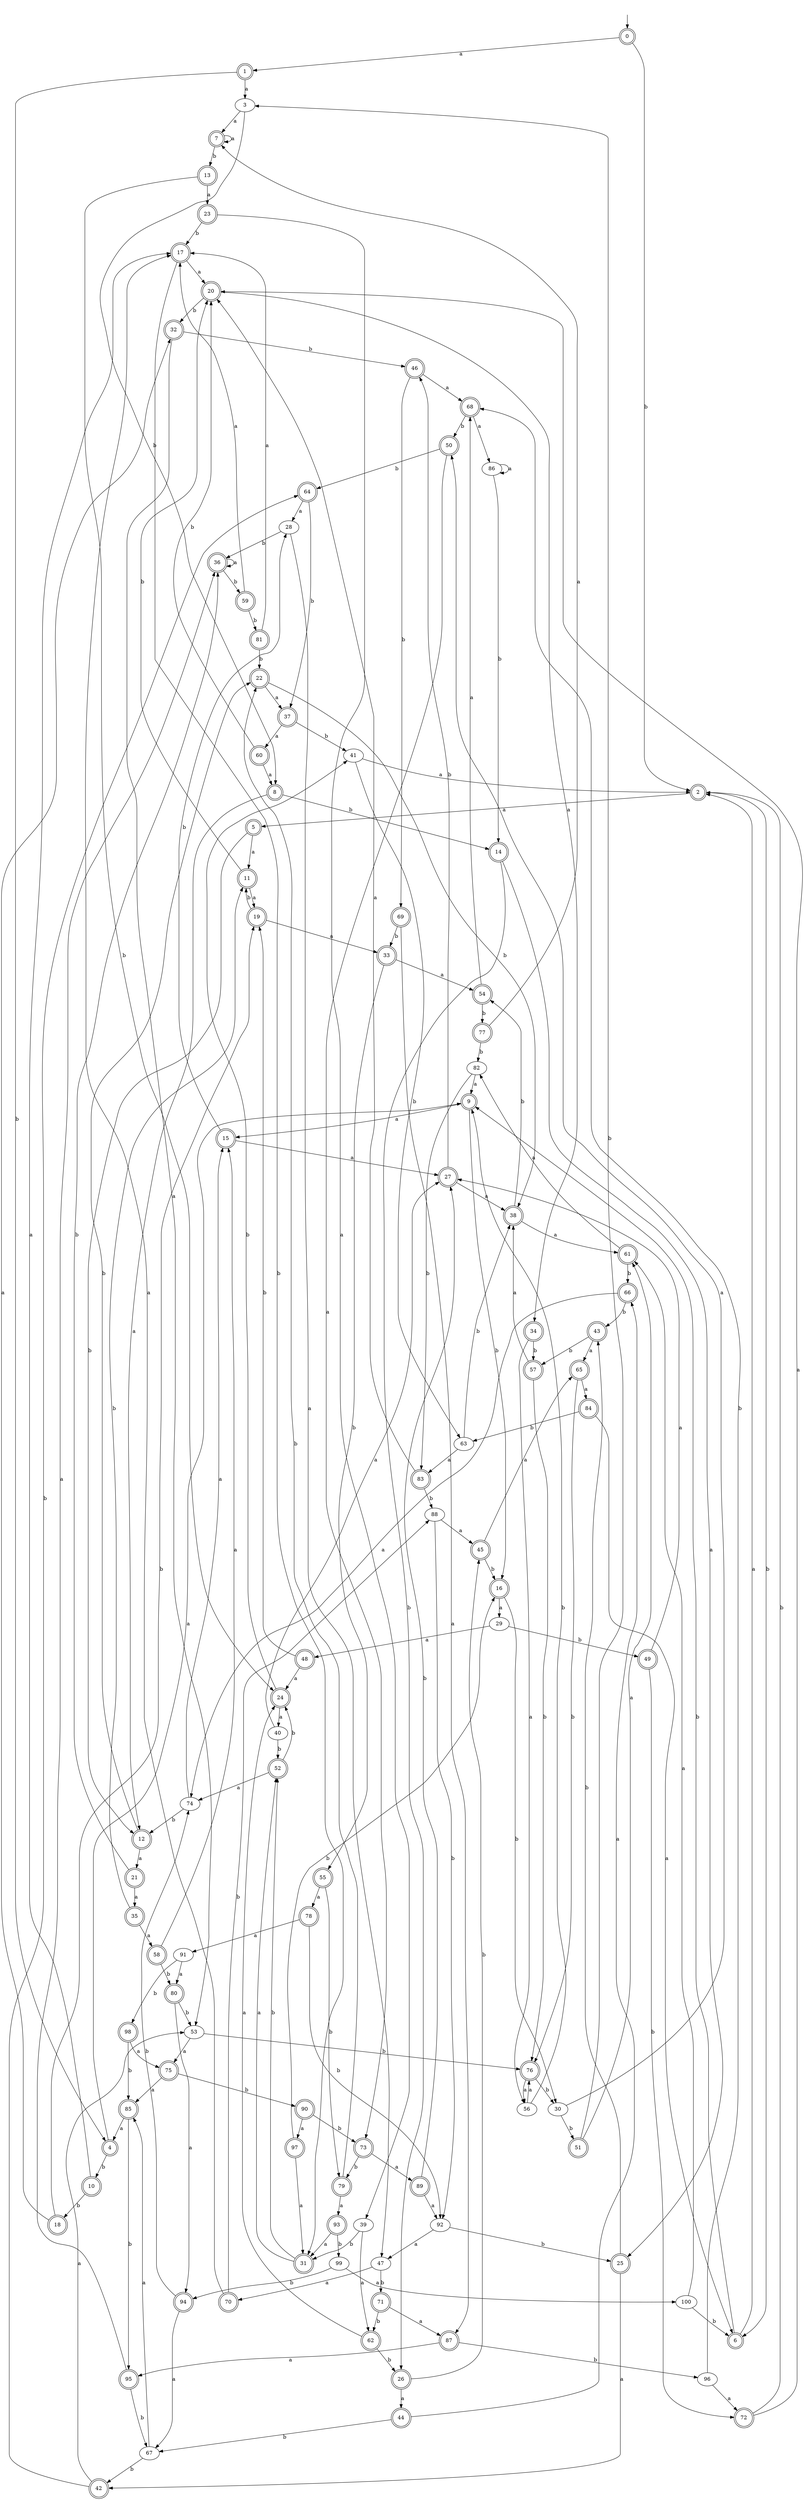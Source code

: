 digraph RandomDFA {
  __start0 [label="", shape=none];
  __start0 -> 0 [label=""];
  0 [shape=circle] [shape=doublecircle]
  0 -> 1 [label="a"]
  0 -> 2 [label="b"]
  1 [shape=doublecircle]
  1 -> 3 [label="a"]
  1 -> 4 [label="b"]
  2 [shape=doublecircle]
  2 -> 5 [label="a"]
  2 -> 6 [label="b"]
  3
  3 -> 7 [label="a"]
  3 -> 8 [label="b"]
  4 [shape=doublecircle]
  4 -> 9 [label="a"]
  4 -> 10 [label="b"]
  5 [shape=doublecircle]
  5 -> 11 [label="a"]
  5 -> 12 [label="b"]
  6 [shape=doublecircle]
  6 -> 2 [label="a"]
  6 -> 9 [label="b"]
  7 [shape=doublecircle]
  7 -> 7 [label="a"]
  7 -> 13 [label="b"]
  8 [shape=doublecircle]
  8 -> 12 [label="a"]
  8 -> 14 [label="b"]
  9 [shape=doublecircle]
  9 -> 15 [label="a"]
  9 -> 16 [label="b"]
  10 [shape=doublecircle]
  10 -> 17 [label="a"]
  10 -> 18 [label="b"]
  11 [shape=doublecircle]
  11 -> 19 [label="a"]
  11 -> 20 [label="b"]
  12 [shape=doublecircle]
  12 -> 21 [label="a"]
  12 -> 22 [label="b"]
  13 [shape=doublecircle]
  13 -> 23 [label="a"]
  13 -> 24 [label="b"]
  14 [shape=doublecircle]
  14 -> 25 [label="a"]
  14 -> 26 [label="b"]
  15 [shape=doublecircle]
  15 -> 27 [label="a"]
  15 -> 28 [label="b"]
  16 [shape=doublecircle]
  16 -> 29 [label="a"]
  16 -> 30 [label="b"]
  17 [shape=doublecircle]
  17 -> 20 [label="a"]
  17 -> 31 [label="b"]
  18 [shape=doublecircle]
  18 -> 32 [label="a"]
  18 -> 19 [label="b"]
  19 [shape=doublecircle]
  19 -> 33 [label="a"]
  19 -> 11 [label="b"]
  20 [shape=doublecircle]
  20 -> 34 [label="a"]
  20 -> 32 [label="b"]
  21 [shape=doublecircle]
  21 -> 35 [label="a"]
  21 -> 36 [label="b"]
  22 [shape=doublecircle]
  22 -> 37 [label="a"]
  22 -> 38 [label="b"]
  23 [shape=doublecircle]
  23 -> 39 [label="a"]
  23 -> 17 [label="b"]
  24 [shape=doublecircle]
  24 -> 40 [label="a"]
  24 -> 41 [label="b"]
  25 [shape=doublecircle]
  25 -> 42 [label="a"]
  25 -> 43 [label="b"]
  26 [shape=doublecircle]
  26 -> 44 [label="a"]
  26 -> 45 [label="b"]
  27 [shape=doublecircle]
  27 -> 38 [label="a"]
  27 -> 46 [label="b"]
  28
  28 -> 47 [label="a"]
  28 -> 36 [label="b"]
  29
  29 -> 48 [label="a"]
  29 -> 49 [label="b"]
  30
  30 -> 50 [label="a"]
  30 -> 51 [label="b"]
  31 [shape=doublecircle]
  31 -> 52 [label="a"]
  31 -> 52 [label="b"]
  32 [shape=doublecircle]
  32 -> 53 [label="a"]
  32 -> 46 [label="b"]
  33 [shape=doublecircle]
  33 -> 54 [label="a"]
  33 -> 55 [label="b"]
  34 [shape=doublecircle]
  34 -> 56 [label="a"]
  34 -> 57 [label="b"]
  35 [shape=doublecircle]
  35 -> 58 [label="a"]
  35 -> 11 [label="b"]
  36 [shape=doublecircle]
  36 -> 36 [label="a"]
  36 -> 59 [label="b"]
  37 [shape=doublecircle]
  37 -> 60 [label="a"]
  37 -> 41 [label="b"]
  38 [shape=doublecircle]
  38 -> 61 [label="a"]
  38 -> 54 [label="b"]
  39
  39 -> 62 [label="a"]
  39 -> 31 [label="b"]
  40
  40 -> 27 [label="a"]
  40 -> 52 [label="b"]
  41
  41 -> 2 [label="a"]
  41 -> 63 [label="b"]
  42 [shape=doublecircle]
  42 -> 53 [label="a"]
  42 -> 64 [label="b"]
  43 [shape=doublecircle]
  43 -> 65 [label="a"]
  43 -> 57 [label="b"]
  44 [shape=doublecircle]
  44 -> 66 [label="a"]
  44 -> 67 [label="b"]
  45 [shape=doublecircle]
  45 -> 65 [label="a"]
  45 -> 16 [label="b"]
  46 [shape=doublecircle]
  46 -> 68 [label="a"]
  46 -> 69 [label="b"]
  47
  47 -> 70 [label="a"]
  47 -> 71 [label="b"]
  48 [shape=doublecircle]
  48 -> 24 [label="a"]
  48 -> 19 [label="b"]
  49 [shape=doublecircle]
  49 -> 27 [label="a"]
  49 -> 72 [label="b"]
  50 [shape=doublecircle]
  50 -> 73 [label="a"]
  50 -> 64 [label="b"]
  51 [shape=doublecircle]
  51 -> 61 [label="a"]
  51 -> 3 [label="b"]
  52 [shape=doublecircle]
  52 -> 74 [label="a"]
  52 -> 24 [label="b"]
  53
  53 -> 75 [label="a"]
  53 -> 76 [label="b"]
  54 [shape=doublecircle]
  54 -> 68 [label="a"]
  54 -> 77 [label="b"]
  55 [shape=doublecircle]
  55 -> 78 [label="a"]
  55 -> 79 [label="b"]
  56
  56 -> 76 [label="a"]
  56 -> 9 [label="b"]
  57 [shape=doublecircle]
  57 -> 38 [label="a"]
  57 -> 76 [label="b"]
  58 [shape=doublecircle]
  58 -> 15 [label="a"]
  58 -> 80 [label="b"]
  59 [shape=doublecircle]
  59 -> 17 [label="a"]
  59 -> 81 [label="b"]
  60 [shape=doublecircle]
  60 -> 8 [label="a"]
  60 -> 20 [label="b"]
  61 [shape=doublecircle]
  61 -> 82 [label="a"]
  61 -> 66 [label="b"]
  62 [shape=doublecircle]
  62 -> 24 [label="a"]
  62 -> 26 [label="b"]
  63
  63 -> 83 [label="a"]
  63 -> 38 [label="b"]
  64 [shape=doublecircle]
  64 -> 28 [label="a"]
  64 -> 37 [label="b"]
  65 [shape=doublecircle]
  65 -> 84 [label="a"]
  65 -> 76 [label="b"]
  66 [shape=doublecircle]
  66 -> 74 [label="a"]
  66 -> 43 [label="b"]
  67
  67 -> 85 [label="a"]
  67 -> 42 [label="b"]
  68 [shape=doublecircle]
  68 -> 86 [label="a"]
  68 -> 50 [label="b"]
  69 [shape=doublecircle]
  69 -> 87 [label="a"]
  69 -> 33 [label="b"]
  70 [shape=doublecircle]
  70 -> 17 [label="a"]
  70 -> 88 [label="b"]
  71 [shape=doublecircle]
  71 -> 87 [label="a"]
  71 -> 62 [label="b"]
  72 [shape=doublecircle]
  72 -> 20 [label="a"]
  72 -> 2 [label="b"]
  73 [shape=doublecircle]
  73 -> 89 [label="a"]
  73 -> 79 [label="b"]
  74
  74 -> 15 [label="a"]
  74 -> 12 [label="b"]
  75 [shape=doublecircle]
  75 -> 85 [label="a"]
  75 -> 90 [label="b"]
  76 [shape=doublecircle]
  76 -> 56 [label="a"]
  76 -> 30 [label="b"]
  77 [shape=doublecircle]
  77 -> 7 [label="a"]
  77 -> 82 [label="b"]
  78 [shape=doublecircle]
  78 -> 91 [label="a"]
  78 -> 92 [label="b"]
  79 [shape=doublecircle]
  79 -> 93 [label="a"]
  79 -> 22 [label="b"]
  80 [shape=doublecircle]
  80 -> 94 [label="a"]
  80 -> 53 [label="b"]
  81 [shape=doublecircle]
  81 -> 17 [label="a"]
  81 -> 22 [label="b"]
  82
  82 -> 9 [label="a"]
  82 -> 83 [label="b"]
  83 [shape=doublecircle]
  83 -> 20 [label="a"]
  83 -> 88 [label="b"]
  84 [shape=doublecircle]
  84 -> 6 [label="a"]
  84 -> 63 [label="b"]
  85 [shape=doublecircle]
  85 -> 4 [label="a"]
  85 -> 95 [label="b"]
  86
  86 -> 86 [label="a"]
  86 -> 14 [label="b"]
  87 [shape=doublecircle]
  87 -> 95 [label="a"]
  87 -> 96 [label="b"]
  88
  88 -> 45 [label="a"]
  88 -> 92 [label="b"]
  89 [shape=doublecircle]
  89 -> 92 [label="a"]
  89 -> 27 [label="b"]
  90 [shape=doublecircle]
  90 -> 97 [label="a"]
  90 -> 73 [label="b"]
  91
  91 -> 80 [label="a"]
  91 -> 98 [label="b"]
  92
  92 -> 47 [label="a"]
  92 -> 25 [label="b"]
  93 [shape=doublecircle]
  93 -> 31 [label="a"]
  93 -> 99 [label="b"]
  94 [shape=doublecircle]
  94 -> 67 [label="a"]
  94 -> 74 [label="b"]
  95 [shape=doublecircle]
  95 -> 36 [label="a"]
  95 -> 67 [label="b"]
  96
  96 -> 72 [label="a"]
  96 -> 68 [label="b"]
  97 [shape=doublecircle]
  97 -> 31 [label="a"]
  97 -> 16 [label="b"]
  98 [shape=doublecircle]
  98 -> 75 [label="a"]
  98 -> 85 [label="b"]
  99
  99 -> 100 [label="a"]
  99 -> 94 [label="b"]
  100
  100 -> 61 [label="a"]
  100 -> 6 [label="b"]
}
